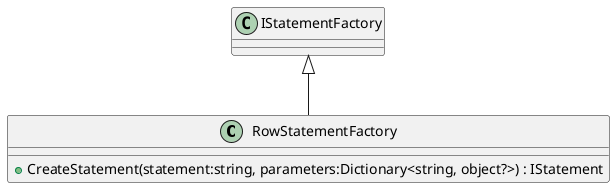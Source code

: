 @startuml
class RowStatementFactory {
    + CreateStatement(statement:string, parameters:Dictionary<string, object?>) : IStatement
}
IStatementFactory <|-- RowStatementFactory
@enduml
